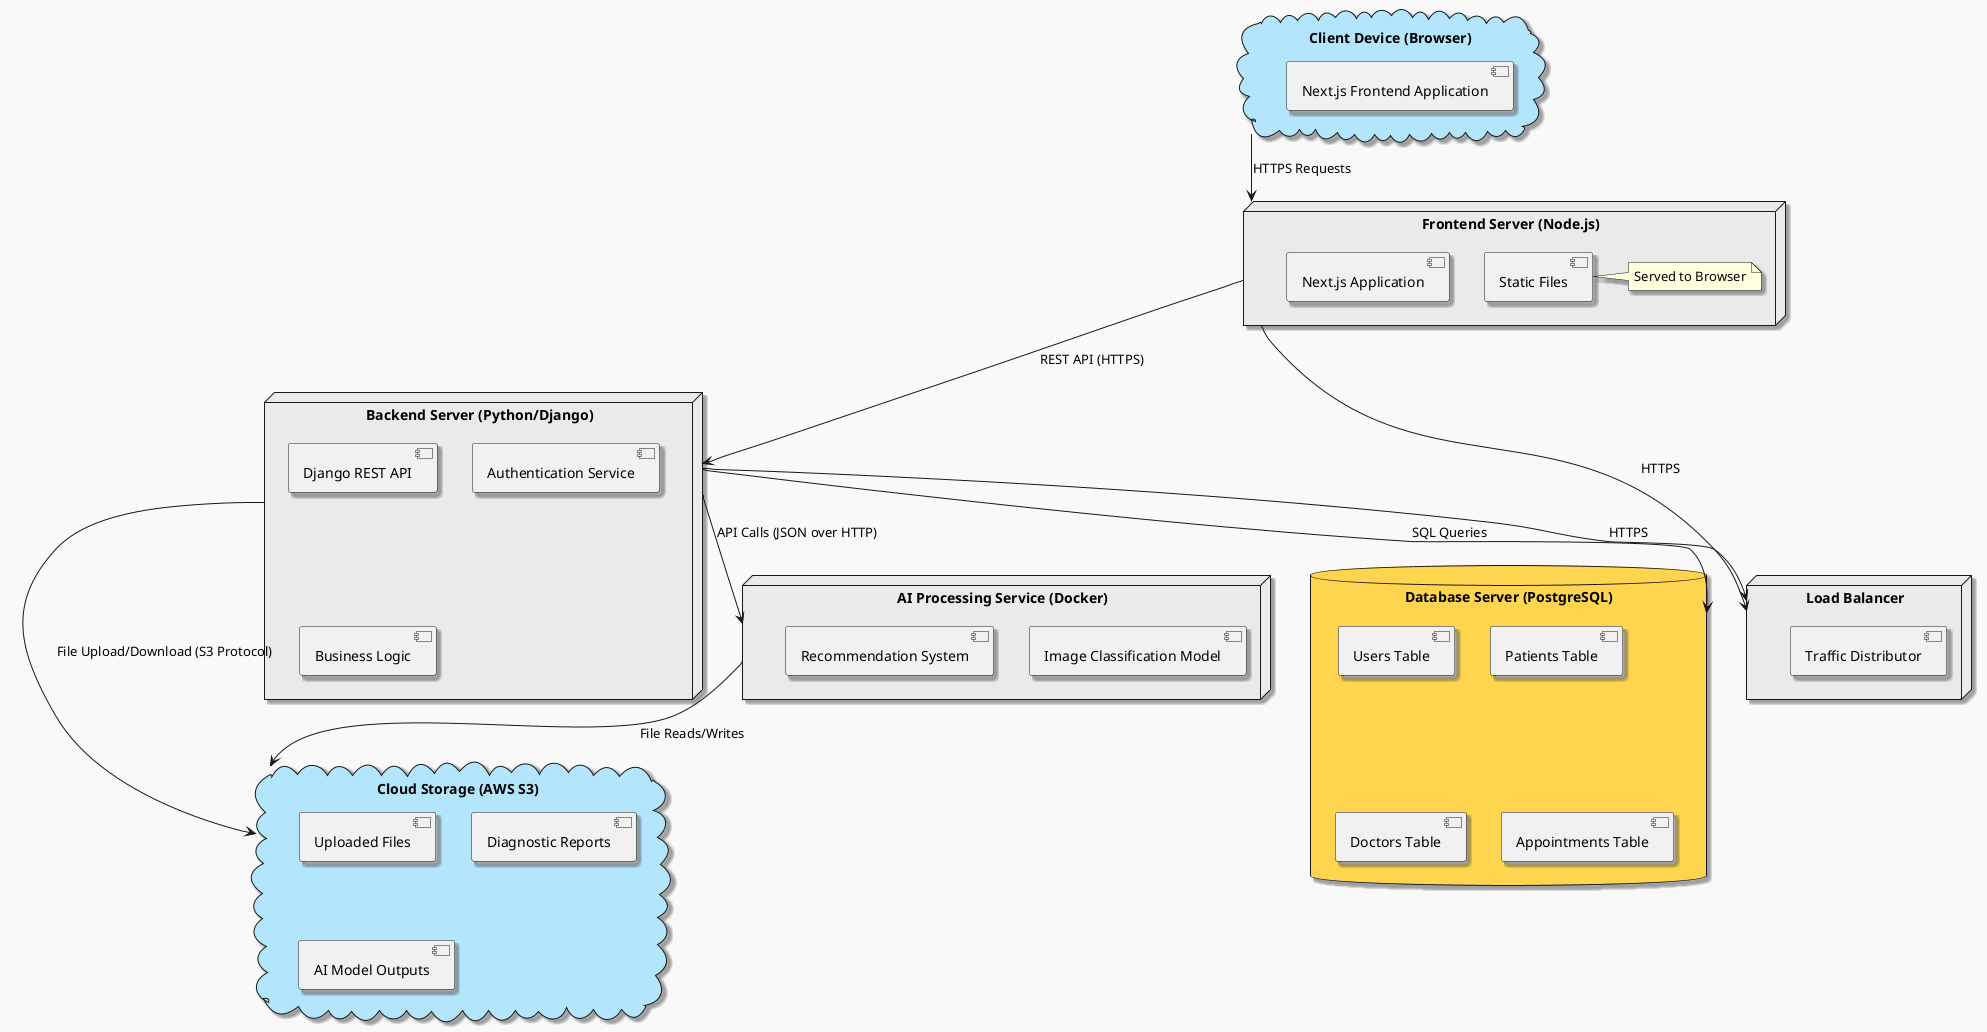 @startuml
skinparam backgroundColor #f9f9f9
skinparam nodeBackgroundColor #eaeaea
skinparam cloudBackgroundColor #b3e5fc
skinparam databaseBackgroundColor #ffd54f
skinparam rectangleFontColor black
skinparam shadowing true

cloud "Client Device (Browser)" as Browser {
  [Next.js Frontend Application]
}

node "Frontend Server (Node.js)" as Frontend {
  [Next.js Application]
  [Static Files]
  note right of [Static Files]: Served to Browser
}

node "Backend Server (Python/Django)" as Backend {
  [Django REST API]
  [Authentication Service]
  [Business Logic]
}

database "Database Server (PostgreSQL)" as Database {
  [Users Table]
  [Patients Table]
  [Doctors Table]
  [Appointments Table]
}

cloud "Cloud Storage (AWS S3)" as Storage {
  [Uploaded Files]
  [Diagnostic Reports]
  [AI Model Outputs]
}

node "AI Processing Service (Docker)" as AI {
  [Image Classification Model]
  [Recommendation System]
}

node "Load Balancer" as LoadBalancer {
  [Traffic Distributor]
}

' Relationships and Protocols
Browser --> Frontend : HTTPS Requests
Frontend --> Backend : REST API (HTTPS)
Backend --> Database : SQL Queries
Backend --> AI : API Calls (JSON over HTTP)
Backend --> Storage : File Upload/Download (S3 Protocol)
Frontend --> LoadBalancer : HTTPS
Backend --> LoadBalancer : HTTPS
AI --> Storage : File Reads/Writes
@enduml
